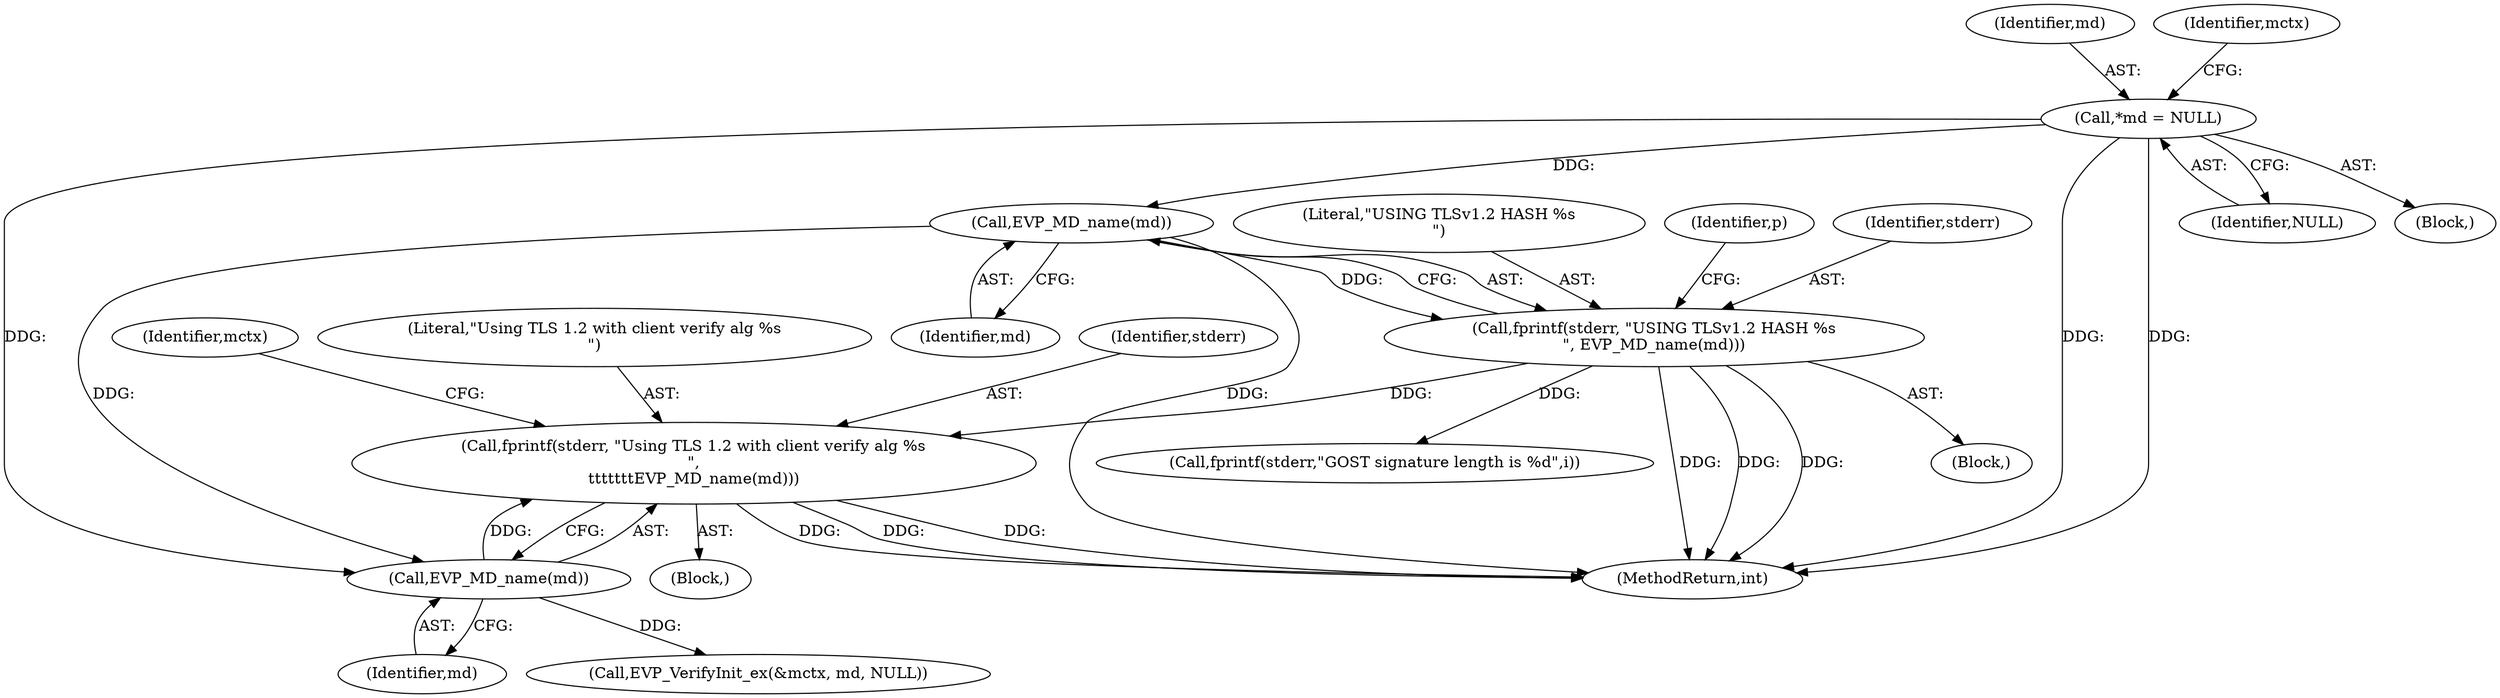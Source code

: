 digraph "0_openssl_1421e0c584ae9120ca1b88098f13d6d2e90b83a3@API" {
"1000411" [label="(Call,fprintf(stderr, \"Using TLS 1.2 with client verify alg %s\n\",\n\t\t\t\t\t\t\tEVP_MD_name(md)))"];
"1000327" [label="(Call,fprintf(stderr, \"USING TLSv1.2 HASH %s\n\", EVP_MD_name(md)))"];
"1000330" [label="(Call,EVP_MD_name(md))"];
"1000128" [label="(Call,*md = NULL)"];
"1000414" [label="(Call,EVP_MD_name(md))"];
"1000129" [label="(Identifier,md)"];
"1000128" [label="(Call,*md = NULL)"];
"1000331" [label="(Identifier,md)"];
"1000413" [label="(Literal,\"Using TLS 1.2 with client verify alg %s\n\")"];
"1000415" [label="(Identifier,md)"];
"1000130" [label="(Identifier,NULL)"];
"1000328" [label="(Identifier,stderr)"];
"1000297" [label="(Block,)"];
"1000107" [label="(Block,)"];
"1000625" [label="(Call,fprintf(stderr,\"GOST signature length is %d\",i))"];
"1000383" [label="(Block,)"];
"1000330" [label="(Call,EVP_MD_name(md))"];
"1000329" [label="(Literal,\"USING TLSv1.2 HASH %s\n\")"];
"1000134" [label="(Identifier,mctx)"];
"1000412" [label="(Identifier,stderr)"];
"1000419" [label="(Call,EVP_VerifyInit_ex(&mctx, md, NULL))"];
"1000411" [label="(Call,fprintf(stderr, \"Using TLS 1.2 with client verify alg %s\n\",\n\t\t\t\t\t\t\tEVP_MD_name(md)))"];
"1000731" [label="(MethodReturn,int)"];
"1000327" [label="(Call,fprintf(stderr, \"USING TLSv1.2 HASH %s\n\", EVP_MD_name(md)))"];
"1000414" [label="(Call,EVP_MD_name(md))"];
"1000421" [label="(Identifier,mctx)"];
"1000333" [label="(Identifier,p)"];
"1000411" -> "1000383"  [label="AST: "];
"1000411" -> "1000414"  [label="CFG: "];
"1000412" -> "1000411"  [label="AST: "];
"1000413" -> "1000411"  [label="AST: "];
"1000414" -> "1000411"  [label="AST: "];
"1000421" -> "1000411"  [label="CFG: "];
"1000411" -> "1000731"  [label="DDG: "];
"1000411" -> "1000731"  [label="DDG: "];
"1000411" -> "1000731"  [label="DDG: "];
"1000327" -> "1000411"  [label="DDG: "];
"1000414" -> "1000411"  [label="DDG: "];
"1000327" -> "1000297"  [label="AST: "];
"1000327" -> "1000330"  [label="CFG: "];
"1000328" -> "1000327"  [label="AST: "];
"1000329" -> "1000327"  [label="AST: "];
"1000330" -> "1000327"  [label="AST: "];
"1000333" -> "1000327"  [label="CFG: "];
"1000327" -> "1000731"  [label="DDG: "];
"1000327" -> "1000731"  [label="DDG: "];
"1000327" -> "1000731"  [label="DDG: "];
"1000330" -> "1000327"  [label="DDG: "];
"1000327" -> "1000625"  [label="DDG: "];
"1000330" -> "1000331"  [label="CFG: "];
"1000331" -> "1000330"  [label="AST: "];
"1000330" -> "1000731"  [label="DDG: "];
"1000128" -> "1000330"  [label="DDG: "];
"1000330" -> "1000414"  [label="DDG: "];
"1000128" -> "1000107"  [label="AST: "];
"1000128" -> "1000130"  [label="CFG: "];
"1000129" -> "1000128"  [label="AST: "];
"1000130" -> "1000128"  [label="AST: "];
"1000134" -> "1000128"  [label="CFG: "];
"1000128" -> "1000731"  [label="DDG: "];
"1000128" -> "1000731"  [label="DDG: "];
"1000128" -> "1000414"  [label="DDG: "];
"1000414" -> "1000415"  [label="CFG: "];
"1000415" -> "1000414"  [label="AST: "];
"1000414" -> "1000419"  [label="DDG: "];
}
